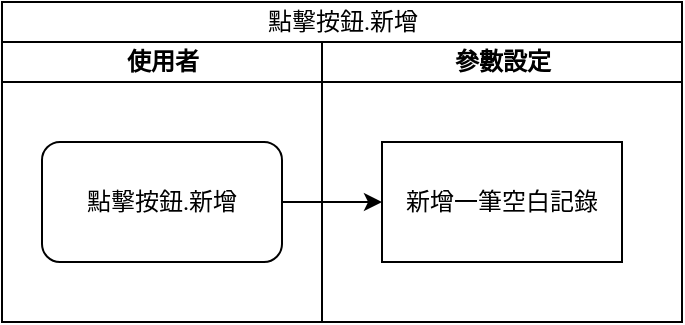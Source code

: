 <mxfile version="13.6.2" type="device" pages="4"><diagram id="7Yo-XAi3ekMf39ZE_Mc6" name="新增"><mxGraphModel dx="858" dy="1671" grid="0" gridSize="10" guides="1" tooltips="1" connect="1" arrows="1" fold="1" page="1" pageScale="1" pageWidth="827" pageHeight="1169" math="0" shadow="0"><root><mxCell id="0"/><mxCell id="1" parent="0"/><mxCell id="GBtGDMUMx7ExHvITYFH0-1" value="&lt;span style=&quot;font-size: 12px ; font-weight: 400&quot;&gt;點擊按鈕.新增&lt;/span&gt;" style="swimlane;html=1;childLayout=stackLayout;startSize=20;rounded=0;shadow=0;labelBackgroundColor=none;strokeWidth=1;fontFamily=Verdana;fontSize=8;align=center;" vertex="1" parent="1"><mxGeometry x="50" y="-1100" width="340" height="160" as="geometry"/></mxCell><mxCell id="GBtGDMUMx7ExHvITYFH0-2" value="使用者" style="swimlane;html=1;startSize=20;" vertex="1" parent="GBtGDMUMx7ExHvITYFH0-1"><mxGeometry y="20" width="160" height="140" as="geometry"/></mxCell><mxCell id="GBtGDMUMx7ExHvITYFH0-3" value="&lt;span style=&quot;font-family: &amp;#34;verdana&amp;#34;&quot;&gt;點擊按鈕.新增&lt;/span&gt;" style="rounded=1;whiteSpace=wrap;html=1;" vertex="1" parent="GBtGDMUMx7ExHvITYFH0-2"><mxGeometry x="20" y="50" width="120" height="60" as="geometry"/></mxCell><mxCell id="GBtGDMUMx7ExHvITYFH0-4" style="edgeStyle=orthogonalEdgeStyle;rounded=1;html=1;labelBackgroundColor=none;startArrow=none;startFill=0;startSize=5;endArrow=classicThin;endFill=1;endSize=5;jettySize=auto;orthogonalLoop=1;strokeWidth=1;fontFamily=Verdana;fontSize=8" edge="1" parent="GBtGDMUMx7ExHvITYFH0-1"><mxGeometry relative="1" as="geometry"><mxPoint x="440" y="290" as="sourcePoint"/></mxGeometry></mxCell><mxCell id="GBtGDMUMx7ExHvITYFH0-5" style="edgeStyle=orthogonalEdgeStyle;rounded=1;html=1;labelBackgroundColor=none;startArrow=none;startFill=0;startSize=5;endArrow=classicThin;endFill=1;endSize=5;jettySize=auto;orthogonalLoop=1;strokeWidth=1;fontFamily=Verdana;fontSize=8" edge="1" parent="GBtGDMUMx7ExHvITYFH0-1"><mxGeometry relative="1" as="geometry"><mxPoint x="600" y="690" as="sourcePoint"/></mxGeometry></mxCell><mxCell id="GBtGDMUMx7ExHvITYFH0-6" style="edgeStyle=orthogonalEdgeStyle;rounded=1;html=1;labelBackgroundColor=none;startArrow=none;startFill=0;startSize=5;endArrow=classicThin;endFill=1;endSize=5;jettySize=auto;orthogonalLoop=1;strokeWidth=1;fontFamily=Verdana;fontSize=8" edge="1" parent="GBtGDMUMx7ExHvITYFH0-1"><mxGeometry relative="1" as="geometry"><mxPoint x="770" y="690" as="sourcePoint"/></mxGeometry></mxCell><mxCell id="GBtGDMUMx7ExHvITYFH0-7" style="edgeStyle=orthogonalEdgeStyle;rounded=1;html=1;labelBackgroundColor=none;startArrow=none;startFill=0;startSize=5;endArrow=classicThin;endFill=1;endSize=5;jettySize=auto;orthogonalLoop=1;strokeWidth=1;fontFamily=Verdana;fontSize=8" edge="1" parent="GBtGDMUMx7ExHvITYFH0-1"><mxGeometry relative="1" as="geometry"><mxPoint x="610" y="450" as="sourcePoint"/></mxGeometry></mxCell><mxCell id="GBtGDMUMx7ExHvITYFH0-8" style="edgeStyle=orthogonalEdgeStyle;rounded=1;html=1;labelBackgroundColor=none;startArrow=none;startFill=0;startSize=5;endArrow=classicThin;endFill=1;endSize=5;jettySize=auto;orthogonalLoop=1;strokeWidth=1;fontFamily=Verdana;fontSize=8" edge="1" parent="GBtGDMUMx7ExHvITYFH0-1"><mxGeometry relative="1" as="geometry"><Array as="points"><mxPoint x="660" y="610"/><mxPoint x="660" y="550"/><mxPoint x="400" y="550"/></Array><mxPoint x="400" y="580" as="targetPoint"/></mxGeometry></mxCell><mxCell id="GBtGDMUMx7ExHvITYFH0-9" style="edgeStyle=orthogonalEdgeStyle;rounded=1;html=1;labelBackgroundColor=none;startArrow=none;startFill=0;startSize=5;endArrow=classicThin;endFill=1;endSize=5;jettySize=auto;orthogonalLoop=1;strokeColor=#000000;strokeWidth=1;fontFamily=Verdana;fontSize=8;fontColor=#000000;" edge="1" parent="GBtGDMUMx7ExHvITYFH0-1"><mxGeometry relative="1" as="geometry"><mxPoint x="610" y="610" as="targetPoint"/></mxGeometry></mxCell><mxCell id="GBtGDMUMx7ExHvITYFH0-10" style="edgeStyle=orthogonalEdgeStyle;rounded=1;html=1;labelBackgroundColor=none;startArrow=none;startFill=0;startSize=5;endArrow=classicThin;endFill=1;endSize=5;jettySize=auto;orthogonalLoop=1;strokeWidth=1;fontFamily=Verdana;fontSize=8" edge="1" parent="GBtGDMUMx7ExHvITYFH0-1"><mxGeometry relative="1" as="geometry"><mxPoint x="450" y="610" as="sourcePoint"/></mxGeometry></mxCell><mxCell id="GBtGDMUMx7ExHvITYFH0-11" value="" style="edgeStyle=orthogonalEdgeStyle;rounded=0;orthogonalLoop=1;jettySize=auto;html=1;entryX=0;entryY=0.5;entryDx=0;entryDy=0;entryPerimeter=0;" edge="1" parent="GBtGDMUMx7ExHvITYFH0-1" source="GBtGDMUMx7ExHvITYFH0-3" target="GBtGDMUMx7ExHvITYFH0-13"><mxGeometry relative="1" as="geometry"><mxPoint x="200" y="100" as="targetPoint"/></mxGeometry></mxCell><mxCell id="GBtGDMUMx7ExHvITYFH0-12" value="參數設定" style="swimlane;html=1;startSize=20;" vertex="1" parent="GBtGDMUMx7ExHvITYFH0-1"><mxGeometry x="160" y="20" width="180" height="140" as="geometry"/></mxCell><mxCell id="GBtGDMUMx7ExHvITYFH0-13" value="新增一筆空白記錄" style="rounded=1;whiteSpace=wrap;html=1;arcSize=0;" vertex="1" parent="GBtGDMUMx7ExHvITYFH0-12"><mxGeometry x="30" y="50" width="120" height="60" as="geometry"/></mxCell></root></mxGraphModel></diagram><diagram id="sdwPjQ1vVB-cB1bEUSsa" name="刪除"><mxGraphModel dx="858" dy="1671" grid="0" gridSize="10" guides="1" tooltips="1" connect="1" arrows="1" fold="1" page="1" pageScale="1" pageWidth="827" pageHeight="1169" math="0" shadow="0"><root><mxCell id="YnxquN8tyU4iViliM9oF-0"/><mxCell id="YnxquN8tyU4iViliM9oF-1" parent="YnxquN8tyU4iViliM9oF-0"/><mxCell id="RGAFI-vqzemWNjuKKtZT-0" value="&lt;span style=&quot;font-size: 12px ; font-weight: 400&quot;&gt;點擊按鈕.刪除&lt;/span&gt;" style="swimlane;html=1;childLayout=stackLayout;startSize=20;rounded=0;shadow=0;labelBackgroundColor=none;strokeWidth=1;fontFamily=Verdana;fontSize=8;align=center;" vertex="1" parent="YnxquN8tyU4iViliM9oF-1"><mxGeometry x="50" y="-1100" width="340" height="160" as="geometry"/></mxCell><mxCell id="RGAFI-vqzemWNjuKKtZT-1" value="使用者" style="swimlane;html=1;startSize=20;" vertex="1" parent="RGAFI-vqzemWNjuKKtZT-0"><mxGeometry y="20" width="160" height="140" as="geometry"/></mxCell><mxCell id="RGAFI-vqzemWNjuKKtZT-2" value="&lt;span style=&quot;font-family: &amp;#34;verdana&amp;#34;&quot;&gt;點擊按鈕.刪除&lt;/span&gt;" style="rounded=1;whiteSpace=wrap;html=1;" vertex="1" parent="RGAFI-vqzemWNjuKKtZT-1"><mxGeometry x="20" y="50" width="120" height="60" as="geometry"/></mxCell><mxCell id="RGAFI-vqzemWNjuKKtZT-3" style="edgeStyle=orthogonalEdgeStyle;rounded=1;html=1;labelBackgroundColor=none;startArrow=none;startFill=0;startSize=5;endArrow=classicThin;endFill=1;endSize=5;jettySize=auto;orthogonalLoop=1;strokeWidth=1;fontFamily=Verdana;fontSize=8" edge="1" parent="RGAFI-vqzemWNjuKKtZT-0"><mxGeometry relative="1" as="geometry"><mxPoint x="440" y="290" as="sourcePoint"/></mxGeometry></mxCell><mxCell id="RGAFI-vqzemWNjuKKtZT-4" style="edgeStyle=orthogonalEdgeStyle;rounded=1;html=1;labelBackgroundColor=none;startArrow=none;startFill=0;startSize=5;endArrow=classicThin;endFill=1;endSize=5;jettySize=auto;orthogonalLoop=1;strokeWidth=1;fontFamily=Verdana;fontSize=8" edge="1" parent="RGAFI-vqzemWNjuKKtZT-0"><mxGeometry relative="1" as="geometry"><mxPoint x="600" y="690" as="sourcePoint"/></mxGeometry></mxCell><mxCell id="RGAFI-vqzemWNjuKKtZT-5" style="edgeStyle=orthogonalEdgeStyle;rounded=1;html=1;labelBackgroundColor=none;startArrow=none;startFill=0;startSize=5;endArrow=classicThin;endFill=1;endSize=5;jettySize=auto;orthogonalLoop=1;strokeWidth=1;fontFamily=Verdana;fontSize=8" edge="1" parent="RGAFI-vqzemWNjuKKtZT-0"><mxGeometry relative="1" as="geometry"><mxPoint x="770" y="690" as="sourcePoint"/></mxGeometry></mxCell><mxCell id="RGAFI-vqzemWNjuKKtZT-6" style="edgeStyle=orthogonalEdgeStyle;rounded=1;html=1;labelBackgroundColor=none;startArrow=none;startFill=0;startSize=5;endArrow=classicThin;endFill=1;endSize=5;jettySize=auto;orthogonalLoop=1;strokeWidth=1;fontFamily=Verdana;fontSize=8" edge="1" parent="RGAFI-vqzemWNjuKKtZT-0"><mxGeometry relative="1" as="geometry"><mxPoint x="610" y="450" as="sourcePoint"/></mxGeometry></mxCell><mxCell id="RGAFI-vqzemWNjuKKtZT-7" style="edgeStyle=orthogonalEdgeStyle;rounded=1;html=1;labelBackgroundColor=none;startArrow=none;startFill=0;startSize=5;endArrow=classicThin;endFill=1;endSize=5;jettySize=auto;orthogonalLoop=1;strokeWidth=1;fontFamily=Verdana;fontSize=8" edge="1" parent="RGAFI-vqzemWNjuKKtZT-0"><mxGeometry relative="1" as="geometry"><Array as="points"><mxPoint x="660" y="610"/><mxPoint x="660" y="550"/><mxPoint x="400" y="550"/></Array><mxPoint x="400" y="580" as="targetPoint"/></mxGeometry></mxCell><mxCell id="RGAFI-vqzemWNjuKKtZT-8" style="edgeStyle=orthogonalEdgeStyle;rounded=1;html=1;labelBackgroundColor=none;startArrow=none;startFill=0;startSize=5;endArrow=classicThin;endFill=1;endSize=5;jettySize=auto;orthogonalLoop=1;strokeColor=#000000;strokeWidth=1;fontFamily=Verdana;fontSize=8;fontColor=#000000;" edge="1" parent="RGAFI-vqzemWNjuKKtZT-0"><mxGeometry relative="1" as="geometry"><mxPoint x="610" y="610" as="targetPoint"/></mxGeometry></mxCell><mxCell id="RGAFI-vqzemWNjuKKtZT-9" style="edgeStyle=orthogonalEdgeStyle;rounded=1;html=1;labelBackgroundColor=none;startArrow=none;startFill=0;startSize=5;endArrow=classicThin;endFill=1;endSize=5;jettySize=auto;orthogonalLoop=1;strokeWidth=1;fontFamily=Verdana;fontSize=8" edge="1" parent="RGAFI-vqzemWNjuKKtZT-0"><mxGeometry relative="1" as="geometry"><mxPoint x="450" y="610" as="sourcePoint"/></mxGeometry></mxCell><mxCell id="RGAFI-vqzemWNjuKKtZT-10" value="" style="edgeStyle=orthogonalEdgeStyle;rounded=0;orthogonalLoop=1;jettySize=auto;html=1;entryX=0;entryY=0.5;entryDx=0;entryDy=0;entryPerimeter=0;" edge="1" parent="RGAFI-vqzemWNjuKKtZT-0" source="RGAFI-vqzemWNjuKKtZT-2" target="RGAFI-vqzemWNjuKKtZT-12"><mxGeometry relative="1" as="geometry"><mxPoint x="200" y="100" as="targetPoint"/></mxGeometry></mxCell><mxCell id="RGAFI-vqzemWNjuKKtZT-11" value="參數設定" style="swimlane;html=1;startSize=20;" vertex="1" parent="RGAFI-vqzemWNjuKKtZT-0"><mxGeometry x="160" y="20" width="180" height="140" as="geometry"/></mxCell><mxCell id="RGAFI-vqzemWNjuKKtZT-12" value="刪除指定記錄" style="rounded=1;whiteSpace=wrap;html=1;arcSize=0;" vertex="1" parent="RGAFI-vqzemWNjuKKtZT-11"><mxGeometry x="30" y="50" width="120" height="60" as="geometry"/></mxCell></root></mxGraphModel></diagram><diagram id="drB3nbyeXCMA-9pLPzBA" name="儲存"><mxGraphModel dx="858" dy="502" grid="0" gridSize="10" guides="1" tooltips="1" connect="1" arrows="1" fold="1" page="1" pageScale="1" pageWidth="827" pageHeight="1169" math="0" shadow="0"><root><mxCell id="xEdl3SWTbWfB695yKWo_-0"/><mxCell id="xEdl3SWTbWfB695yKWo_-1" parent="xEdl3SWTbWfB695yKWo_-0"/><mxCell id="dCfhk-qV0VCFCjwF-AiW-0" value="&lt;span style=&quot;font-size: 12px ; font-weight: 400&quot;&gt;點擊按鈕.儲存&lt;/span&gt;" style="swimlane;html=1;childLayout=stackLayout;startSize=20;rounded=0;shadow=0;labelBackgroundColor=none;strokeWidth=1;fontFamily=Verdana;fontSize=8;align=center;" vertex="1" parent="xEdl3SWTbWfB695yKWo_-1"><mxGeometry x="50" y="40" width="500" height="620" as="geometry"/></mxCell><mxCell id="dCfhk-qV0VCFCjwF-AiW-1" value="專案使用者" style="swimlane;html=1;startSize=20;" vertex="1" parent="dCfhk-qV0VCFCjwF-AiW-0"><mxGeometry y="20" width="180" height="600" as="geometry"/></mxCell><mxCell id="dCfhk-qV0VCFCjwF-AiW-2" value="&lt;span style=&quot;font-size: 12px&quot;&gt;顯示執行失敗&lt;br&gt;錯誤訊息&lt;/span&gt;" style="whiteSpace=wrap;html=1;rounded=1;shadow=0;fontFamily=Verdana;fontSize=8;strokeWidth=1;arcSize=17;" vertex="1" parent="dCfhk-qV0VCFCjwF-AiW-1"><mxGeometry x="20" y="410" width="130" height="60" as="geometry"/></mxCell><mxCell id="dCfhk-qV0VCFCjwF-AiW-3" value="&lt;span style=&quot;font-size: 12px&quot;&gt;顯示鎖定訊息&lt;/span&gt;" style="whiteSpace=wrap;html=1;rounded=1;shadow=0;fontFamily=Verdana;fontSize=8;strokeWidth=1;arcSize=17;" vertex="1" parent="dCfhk-qV0VCFCjwF-AiW-1"><mxGeometry x="20" y="150" width="130" height="60" as="geometry"/></mxCell><mxCell id="dCfhk-qV0VCFCjwF-AiW-4" value="&lt;font style=&quot;font-size: 12px&quot;&gt;點擊按鈕.儲存&lt;/font&gt;" style="rounded=1;whiteSpace=wrap;html=1;shadow=0;labelBackgroundColor=none;strokeWidth=1;fontFamily=Verdana;fontSize=8;align=center;" vertex="1" parent="dCfhk-qV0VCFCjwF-AiW-1"><mxGeometry x="20" y="65" width="130" height="60" as="geometry"/></mxCell><mxCell id="dCfhk-qV0VCFCjwF-AiW-5" value="&lt;font style=&quot;font-size: 12px&quot;&gt;顯示各欄位驗證&lt;br&gt;錯誤訊息&lt;/font&gt;" style="whiteSpace=wrap;html=1;rounded=1;shadow=0;fontFamily=Verdana;fontSize=8;strokeWidth=1;arcSize=17;" vertex="1" parent="dCfhk-qV0VCFCjwF-AiW-1"><mxGeometry x="20" y="230" width="130" height="60" as="geometry"/></mxCell><mxCell id="dCfhk-qV0VCFCjwF-AiW-6" value="" style="edgeStyle=orthogonalEdgeStyle;rounded=0;orthogonalLoop=1;jettySize=auto;html=1;fontSize=12;entryX=0;entryY=0.5;entryDx=0;entryDy=0;" edge="1" parent="dCfhk-qV0VCFCjwF-AiW-0" source="dCfhk-qV0VCFCjwF-AiW-4" target="dCfhk-qV0VCFCjwF-AiW-14"><mxGeometry relative="1" as="geometry"/></mxCell><mxCell id="dCfhk-qV0VCFCjwF-AiW-7" value="" style="edgeStyle=orthogonalEdgeStyle;rounded=0;orthogonalLoop=1;jettySize=auto;html=1;fontSize=12;" edge="1" parent="dCfhk-qV0VCFCjwF-AiW-0" source="dCfhk-qV0VCFCjwF-AiW-18" target="dCfhk-qV0VCFCjwF-AiW-5"><mxGeometry relative="1" as="geometry"/></mxCell><mxCell id="dCfhk-qV0VCFCjwF-AiW-8" value="否" style="edgeLabel;html=1;align=center;verticalAlign=middle;resizable=0;points=[];fontSize=12;" vertex="1" connectable="0" parent="dCfhk-qV0VCFCjwF-AiW-7"><mxGeometry x="0.001" y="26" relative="1" as="geometry"><mxPoint x="29.8" y="-26.03" as="offset"/></mxGeometry></mxCell><mxCell id="dCfhk-qV0VCFCjwF-AiW-9" value="參數設定" style="swimlane;html=1;startSize=20;" vertex="1" parent="dCfhk-qV0VCFCjwF-AiW-0"><mxGeometry x="180" y="20" width="320" height="600" as="geometry"/></mxCell><mxCell id="dCfhk-qV0VCFCjwF-AiW-10" value="" style="edgeStyle=orthogonalEdgeStyle;rounded=0;orthogonalLoop=1;jettySize=auto;html=1;fontSize=12;entryX=0.5;entryY=0;entryDx=0;entryDy=0;exitX=0.5;exitY=1;exitDx=0;exitDy=0;" edge="1" parent="dCfhk-qV0VCFCjwF-AiW-9" source="dCfhk-qV0VCFCjwF-AiW-15" target="dCfhk-qV0VCFCjwF-AiW-18"><mxGeometry relative="1" as="geometry"><mxPoint x="90" y="170" as="targetPoint"/></mxGeometry></mxCell><mxCell id="dCfhk-qV0VCFCjwF-AiW-11" value="" style="edgeStyle=orthogonalEdgeStyle;rounded=0;orthogonalLoop=1;jettySize=auto;html=1;fontSize=12;entryX=0.5;entryY=0;entryDx=0;entryDy=0;entryPerimeter=0;exitX=0.5;exitY=1;exitDx=0;exitDy=0;" edge="1" parent="dCfhk-qV0VCFCjwF-AiW-9" source="dCfhk-qV0VCFCjwF-AiW-18" target="dCfhk-qV0VCFCjwF-AiW-19"><mxGeometry relative="1" as="geometry"><mxPoint x="100.069" y="300.0" as="targetPoint"/></mxGeometry></mxCell><mxCell id="dCfhk-qV0VCFCjwF-AiW-12" value="是" style="edgeLabel;html=1;align=center;verticalAlign=middle;resizable=0;points=[];fontSize=12;" vertex="1" connectable="0" parent="dCfhk-qV0VCFCjwF-AiW-11"><mxGeometry x="0.059" y="-12" relative="1" as="geometry"><mxPoint x="12" y="-12" as="offset"/></mxGeometry></mxCell><mxCell id="dCfhk-qV0VCFCjwF-AiW-13" value="" style="edgeStyle=orthogonalEdgeStyle;rounded=0;orthogonalLoop=1;jettySize=auto;html=1;fontSize=12;" edge="1" parent="dCfhk-qV0VCFCjwF-AiW-9" source="dCfhk-qV0VCFCjwF-AiW-19" target="dCfhk-qV0VCFCjwF-AiW-20"><mxGeometry relative="1" as="geometry"/></mxCell><mxCell id="dCfhk-qV0VCFCjwF-AiW-14" value="是否為本次操作鎖定" style="rhombus;whiteSpace=wrap;html=1;" vertex="1" parent="dCfhk-qV0VCFCjwF-AiW-9"><mxGeometry x="30" y="55" width="80" height="80" as="geometry"/></mxCell><mxCell id="dCfhk-qV0VCFCjwF-AiW-15" value="驗證各欄位&lt;br&gt;是否符合檢控" style="whiteSpace=wrap;html=1;rounded=1;shadow=0;fontFamily=Verdana;fontSize=12;strokeWidth=1;arcSize=0;" vertex="1" parent="dCfhk-qV0VCFCjwF-AiW-9"><mxGeometry x="170" y="65" width="120" height="60" as="geometry"/></mxCell><mxCell id="dCfhk-qV0VCFCjwF-AiW-16" value="是" style="endArrow=classic;html=1;exitX=1;exitY=0.5;exitDx=0;exitDy=0;entryX=0;entryY=0.5;entryDx=0;entryDy=0;" edge="1" parent="dCfhk-qV0VCFCjwF-AiW-9" source="dCfhk-qV0VCFCjwF-AiW-14" target="dCfhk-qV0VCFCjwF-AiW-15"><mxGeometry width="50" height="50" relative="1" as="geometry"><mxPoint x="180" y="290" as="sourcePoint"/><mxPoint x="230" y="240" as="targetPoint"/></mxGeometry></mxCell><mxCell id="dCfhk-qV0VCFCjwF-AiW-17" value="是" style="endArrow=classic;html=1;exitX=0.5;exitY=1;exitDx=0;exitDy=0;" edge="1" parent="dCfhk-qV0VCFCjwF-AiW-9" source="dCfhk-qV0VCFCjwF-AiW-20" target="dCfhk-qV0VCFCjwF-AiW-21"><mxGeometry width="50" height="50" relative="1" as="geometry"><mxPoint x="180" y="490" as="sourcePoint"/><mxPoint x="230" y="440" as="targetPoint"/></mxGeometry></mxCell><mxCell id="dCfhk-qV0VCFCjwF-AiW-18" value="&lt;span style=&quot;font-size: 12px&quot;&gt;驗證成功&lt;/span&gt;" style="rhombus;whiteSpace=wrap;html=1;rounded=1;shadow=0;strokeWidth=1;fontFamily=Verdana;fontSize=8;arcSize=0;" vertex="1" parent="dCfhk-qV0VCFCjwF-AiW-9"><mxGeometry x="185" y="218.75" width="90" height="82.5" as="geometry"/></mxCell><mxCell id="dCfhk-qV0VCFCjwF-AiW-19" value="存回設定" style="strokeWidth=2;html=1;shape=mxgraph.flowchart.stored_data;whiteSpace=wrap;fontSize=12;" vertex="1" parent="dCfhk-qV0VCFCjwF-AiW-9"><mxGeometry x="190" y="340" width="80" height="40" as="geometry"/></mxCell><mxCell id="dCfhk-qV0VCFCjwF-AiW-20" value="執行成功" style="rhombus;whiteSpace=wrap;html=1;strokeWidth=1;" vertex="1" parent="dCfhk-qV0VCFCjwF-AiW-9"><mxGeometry x="200" y="410" width="60" height="60" as="geometry"/></mxCell><mxCell id="dCfhk-qV0VCFCjwF-AiW-21" value="關閉單據" style="rounded=0;whiteSpace=wrap;html=1;" vertex="1" parent="dCfhk-qV0VCFCjwF-AiW-9"><mxGeometry x="170" y="510" width="120" height="60" as="geometry"/></mxCell><mxCell id="dCfhk-qV0VCFCjwF-AiW-22" value="" style="edgeStyle=orthogonalEdgeStyle;rounded=0;orthogonalLoop=1;jettySize=auto;html=1;fontSize=12;entryX=1;entryY=0.5;entryDx=0;entryDy=0;" edge="1" parent="dCfhk-qV0VCFCjwF-AiW-0" source="dCfhk-qV0VCFCjwF-AiW-20" target="dCfhk-qV0VCFCjwF-AiW-2"><mxGeometry relative="1" as="geometry"><mxPoint x="180" y="420.0" as="targetPoint"/></mxGeometry></mxCell><mxCell id="dCfhk-qV0VCFCjwF-AiW-23" value="否" style="edgeLabel;html=1;align=center;verticalAlign=middle;resizable=0;points=[];fontSize=12;" vertex="1" connectable="0" parent="dCfhk-qV0VCFCjwF-AiW-22"><mxGeometry x="-0.761" y="2" relative="1" as="geometry"><mxPoint x="-3.28" y="-2" as="offset"/></mxGeometry></mxCell><mxCell id="dCfhk-qV0VCFCjwF-AiW-24" value="否" style="endArrow=classic;html=1;entryX=1;entryY=0.5;entryDx=0;entryDy=0;exitX=0.5;exitY=1;exitDx=0;exitDy=0;" edge="1" parent="dCfhk-qV0VCFCjwF-AiW-0" source="dCfhk-qV0VCFCjwF-AiW-14" target="dCfhk-qV0VCFCjwF-AiW-3"><mxGeometry width="50" height="50" relative="1" as="geometry"><mxPoint x="270" y="200" as="sourcePoint"/><mxPoint x="410" y="260" as="targetPoint"/><Array as="points"><mxPoint x="250" y="200"/></Array></mxGeometry></mxCell></root></mxGraphModel></diagram><diagram id="8M7-bTvht_zbc9dQ9Nfu" name="取消"><mxGraphModel dx="858" dy="1671" grid="0" gridSize="10" guides="1" tooltips="1" connect="1" arrows="1" fold="1" page="1" pageScale="1" pageWidth="827" pageHeight="1169" math="0" shadow="0"><root><mxCell id="3nA-k9W69W_K9w3Yh_tq-0"/><mxCell id="3nA-k9W69W_K9w3Yh_tq-1" parent="3nA-k9W69W_K9w3Yh_tq-0"/><mxCell id="3nA-k9W69W_K9w3Yh_tq-2" value="&lt;span style=&quot;font-size: 12px ; font-weight: 400&quot;&gt;點擊按鈕.取消&lt;/span&gt;" style="swimlane;html=1;childLayout=stackLayout;startSize=20;rounded=0;shadow=0;labelBackgroundColor=none;strokeWidth=1;fontFamily=Verdana;fontSize=8;align=center;" vertex="1" parent="3nA-k9W69W_K9w3Yh_tq-1"><mxGeometry x="50" y="-1100" width="340" height="160" as="geometry"/></mxCell><mxCell id="3nA-k9W69W_K9w3Yh_tq-3" value="使用者" style="swimlane;html=1;startSize=20;" vertex="1" parent="3nA-k9W69W_K9w3Yh_tq-2"><mxGeometry y="20" width="160" height="140" as="geometry"/></mxCell><mxCell id="3nA-k9W69W_K9w3Yh_tq-4" value="&lt;span style=&quot;font-family: &amp;#34;verdana&amp;#34;&quot;&gt;點擊按鈕.取消&lt;/span&gt;" style="rounded=1;whiteSpace=wrap;html=1;" vertex="1" parent="3nA-k9W69W_K9w3Yh_tq-3"><mxGeometry x="20" y="50" width="120" height="60" as="geometry"/></mxCell><mxCell id="3nA-k9W69W_K9w3Yh_tq-5" style="edgeStyle=orthogonalEdgeStyle;rounded=1;html=1;labelBackgroundColor=none;startArrow=none;startFill=0;startSize=5;endArrow=classicThin;endFill=1;endSize=5;jettySize=auto;orthogonalLoop=1;strokeWidth=1;fontFamily=Verdana;fontSize=8" edge="1" parent="3nA-k9W69W_K9w3Yh_tq-2"><mxGeometry relative="1" as="geometry"><mxPoint x="440" y="290" as="sourcePoint"/></mxGeometry></mxCell><mxCell id="3nA-k9W69W_K9w3Yh_tq-6" style="edgeStyle=orthogonalEdgeStyle;rounded=1;html=1;labelBackgroundColor=none;startArrow=none;startFill=0;startSize=5;endArrow=classicThin;endFill=1;endSize=5;jettySize=auto;orthogonalLoop=1;strokeWidth=1;fontFamily=Verdana;fontSize=8" edge="1" parent="3nA-k9W69W_K9w3Yh_tq-2"><mxGeometry relative="1" as="geometry"><mxPoint x="600" y="690" as="sourcePoint"/></mxGeometry></mxCell><mxCell id="3nA-k9W69W_K9w3Yh_tq-7" style="edgeStyle=orthogonalEdgeStyle;rounded=1;html=1;labelBackgroundColor=none;startArrow=none;startFill=0;startSize=5;endArrow=classicThin;endFill=1;endSize=5;jettySize=auto;orthogonalLoop=1;strokeWidth=1;fontFamily=Verdana;fontSize=8" edge="1" parent="3nA-k9W69W_K9w3Yh_tq-2"><mxGeometry relative="1" as="geometry"><mxPoint x="770" y="690" as="sourcePoint"/></mxGeometry></mxCell><mxCell id="3nA-k9W69W_K9w3Yh_tq-8" style="edgeStyle=orthogonalEdgeStyle;rounded=1;html=1;labelBackgroundColor=none;startArrow=none;startFill=0;startSize=5;endArrow=classicThin;endFill=1;endSize=5;jettySize=auto;orthogonalLoop=1;strokeWidth=1;fontFamily=Verdana;fontSize=8" edge="1" parent="3nA-k9W69W_K9w3Yh_tq-2"><mxGeometry relative="1" as="geometry"><mxPoint x="610" y="450" as="sourcePoint"/></mxGeometry></mxCell><mxCell id="3nA-k9W69W_K9w3Yh_tq-9" style="edgeStyle=orthogonalEdgeStyle;rounded=1;html=1;labelBackgroundColor=none;startArrow=none;startFill=0;startSize=5;endArrow=classicThin;endFill=1;endSize=5;jettySize=auto;orthogonalLoop=1;strokeWidth=1;fontFamily=Verdana;fontSize=8" edge="1" parent="3nA-k9W69W_K9w3Yh_tq-2"><mxGeometry relative="1" as="geometry"><Array as="points"><mxPoint x="660" y="610"/><mxPoint x="660" y="550"/><mxPoint x="400" y="550"/></Array><mxPoint x="400" y="580" as="targetPoint"/></mxGeometry></mxCell><mxCell id="3nA-k9W69W_K9w3Yh_tq-10" style="edgeStyle=orthogonalEdgeStyle;rounded=1;html=1;labelBackgroundColor=none;startArrow=none;startFill=0;startSize=5;endArrow=classicThin;endFill=1;endSize=5;jettySize=auto;orthogonalLoop=1;strokeColor=#000000;strokeWidth=1;fontFamily=Verdana;fontSize=8;fontColor=#000000;" edge="1" parent="3nA-k9W69W_K9w3Yh_tq-2"><mxGeometry relative="1" as="geometry"><mxPoint x="610" y="610" as="targetPoint"/></mxGeometry></mxCell><mxCell id="3nA-k9W69W_K9w3Yh_tq-11" style="edgeStyle=orthogonalEdgeStyle;rounded=1;html=1;labelBackgroundColor=none;startArrow=none;startFill=0;startSize=5;endArrow=classicThin;endFill=1;endSize=5;jettySize=auto;orthogonalLoop=1;strokeWidth=1;fontFamily=Verdana;fontSize=8" edge="1" parent="3nA-k9W69W_K9w3Yh_tq-2"><mxGeometry relative="1" as="geometry"><mxPoint x="450" y="610" as="sourcePoint"/></mxGeometry></mxCell><mxCell id="3nA-k9W69W_K9w3Yh_tq-12" value="" style="edgeStyle=orthogonalEdgeStyle;rounded=0;orthogonalLoop=1;jettySize=auto;html=1;entryX=0;entryY=0.5;entryDx=0;entryDy=0;entryPerimeter=0;" edge="1" parent="3nA-k9W69W_K9w3Yh_tq-2" source="3nA-k9W69W_K9w3Yh_tq-4" target="3nA-k9W69W_K9w3Yh_tq-14"><mxGeometry relative="1" as="geometry"><mxPoint x="200" y="100" as="targetPoint"/></mxGeometry></mxCell><mxCell id="3nA-k9W69W_K9w3Yh_tq-13" value="參數設定" style="swimlane;html=1;startSize=20;" vertex="1" parent="3nA-k9W69W_K9w3Yh_tq-2"><mxGeometry x="160" y="20" width="180" height="140" as="geometry"/></mxCell><mxCell id="3nA-k9W69W_K9w3Yh_tq-14" value="關閉表單" style="rounded=1;whiteSpace=wrap;html=1;arcSize=0;" vertex="1" parent="3nA-k9W69W_K9w3Yh_tq-13"><mxGeometry x="30" y="50" width="120" height="60" as="geometry"/></mxCell></root></mxGraphModel></diagram></mxfile>